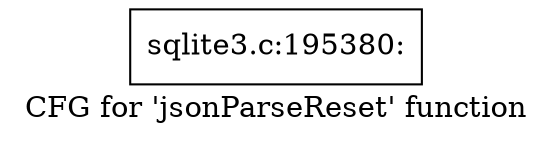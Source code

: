 digraph "CFG for 'jsonParseReset' function" {
	label="CFG for 'jsonParseReset' function";

	Node0x55c0f6de53c0 [shape=record,label="{sqlite3.c:195380:}"];
}
